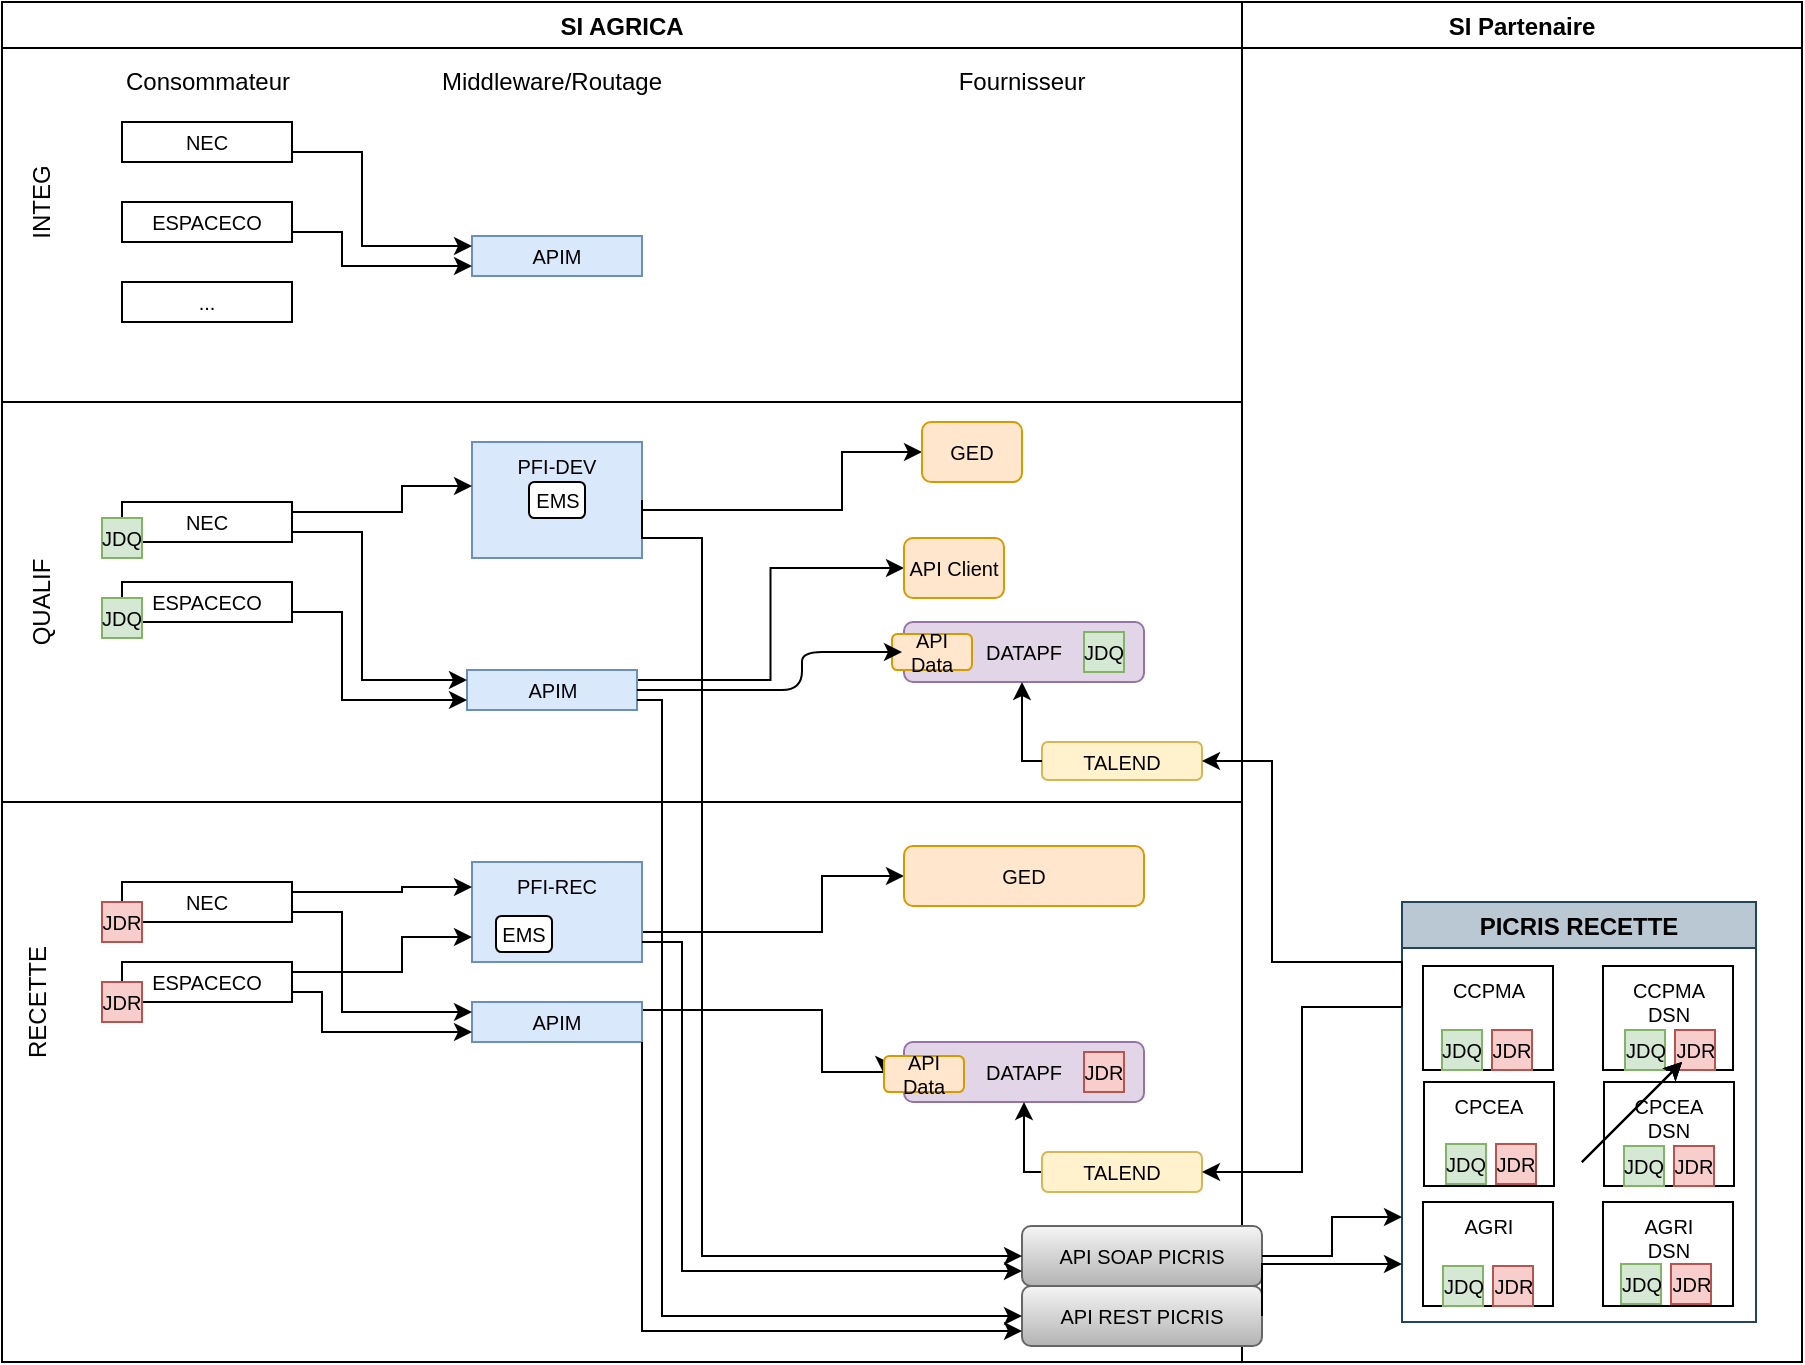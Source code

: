 <mxfile version="14.2.6" type="github">
  <diagram id="UtawWkkkuRNCDnRygqRu" name="Page-1">
    <mxGraphModel dx="1718" dy="937" grid="1" gridSize="10" guides="1" tooltips="1" connect="1" arrows="1" fold="1" page="1" pageScale="1" pageWidth="827" pageHeight="1169" math="0" shadow="0">
      <root>
        <mxCell id="0" />
        <mxCell id="1" parent="0" />
        <mxCell id="fi5G1cxpYTyHCKTgN4Be-5" value="SI AGRICA" style="swimlane;" parent="1" vertex="1">
          <mxGeometry x="10" width="620" height="680" as="geometry" />
        </mxCell>
        <mxCell id="fi5G1cxpYTyHCKTgN4Be-16" value="RECETTE" style="text;html=1;strokeColor=none;fillColor=none;align=center;verticalAlign=middle;whiteSpace=wrap;rounded=0;rotation=-90;" parent="fi5G1cxpYTyHCKTgN4Be-5" vertex="1">
          <mxGeometry x="-2" y="490" width="40" height="20" as="geometry" />
        </mxCell>
        <mxCell id="fi5G1cxpYTyHCKTgN4Be-17" value="QUALIF" style="text;html=1;strokeColor=none;fillColor=none;align=center;verticalAlign=middle;whiteSpace=wrap;rounded=0;rotation=-90;" parent="fi5G1cxpYTyHCKTgN4Be-5" vertex="1">
          <mxGeometry y="290" width="40" height="20" as="geometry" />
        </mxCell>
        <mxCell id="fi5G1cxpYTyHCKTgN4Be-38" value="INTEG" style="text;html=1;strokeColor=none;fillColor=none;align=center;verticalAlign=middle;whiteSpace=wrap;rounded=0;rotation=-90;" parent="fi5G1cxpYTyHCKTgN4Be-5" vertex="1">
          <mxGeometry y="90" width="40" height="20" as="geometry" />
        </mxCell>
        <mxCell id="fi5G1cxpYTyHCKTgN4Be-39" value="DATAPF" style="rounded=1;whiteSpace=wrap;html=1;fontSize=10;fillColor=#e1d5e7;strokeColor=#9673a6;" parent="fi5G1cxpYTyHCKTgN4Be-5" vertex="1">
          <mxGeometry x="451" y="310" width="120" height="30" as="geometry" />
        </mxCell>
        <mxCell id="fi5G1cxpYTyHCKTgN4Be-114" style="edgeStyle=orthogonalEdgeStyle;rounded=0;orthogonalLoop=1;jettySize=auto;html=1;entryX=0;entryY=0.5;entryDx=0;entryDy=0;fontSize=10;exitX=1;exitY=0.25;exitDx=0;exitDy=0;" parent="fi5G1cxpYTyHCKTgN4Be-5" source="fi5G1cxpYTyHCKTgN4Be-41" target="fi5G1cxpYTyHCKTgN4Be-56" edge="1">
          <mxGeometry relative="1" as="geometry">
            <Array as="points">
              <mxPoint x="320" y="254" />
              <mxPoint x="420" y="254" />
              <mxPoint x="420" y="225" />
            </Array>
          </mxGeometry>
        </mxCell>
        <mxCell id="fi5G1cxpYTyHCKTgN4Be-41" value="PFI-DEV" style="rounded=0;whiteSpace=wrap;html=1;fontSize=10;fillColor=#dae8fc;strokeColor=#6c8ebf;verticalAlign=top;" parent="fi5G1cxpYTyHCKTgN4Be-5" vertex="1">
          <mxGeometry x="235" y="220" width="85" height="58" as="geometry" />
        </mxCell>
        <mxCell id="fi5G1cxpYTyHCKTgN4Be-115" style="edgeStyle=orthogonalEdgeStyle;rounded=0;orthogonalLoop=1;jettySize=auto;html=1;entryX=0;entryY=0.5;entryDx=0;entryDy=0;fontSize=10;exitX=1;exitY=0.25;exitDx=0;exitDy=0;" parent="fi5G1cxpYTyHCKTgN4Be-5" source="fi5G1cxpYTyHCKTgN4Be-42" target="fi5G1cxpYTyHCKTgN4Be-61" edge="1">
          <mxGeometry relative="1" as="geometry">
            <mxPoint x="320" y="460" as="sourcePoint" />
            <Array as="points">
              <mxPoint x="410" y="465" />
              <mxPoint x="410" y="437" />
            </Array>
          </mxGeometry>
        </mxCell>
        <mxCell id="fi5G1cxpYTyHCKTgN4Be-42" value="PFI-REC" style="rounded=0;whiteSpace=wrap;html=1;fontSize=10;fillColor=#dae8fc;strokeColor=#6c8ebf;verticalAlign=top;" parent="fi5G1cxpYTyHCKTgN4Be-5" vertex="1">
          <mxGeometry x="235" y="430" width="85" height="50" as="geometry" />
        </mxCell>
        <mxCell id="iJ6u3aECMBL3vNw7YUmj-19" style="edgeStyle=orthogonalEdgeStyle;rounded=0;orthogonalLoop=1;jettySize=auto;html=1;exitX=1;exitY=0.25;exitDx=0;exitDy=0;entryX=0;entryY=0.5;entryDx=0;entryDy=0;" edge="1" parent="fi5G1cxpYTyHCKTgN4Be-5" source="fi5G1cxpYTyHCKTgN4Be-43" target="iJ6u3aECMBL3vNw7YUmj-5">
          <mxGeometry relative="1" as="geometry" />
        </mxCell>
        <mxCell id="fi5G1cxpYTyHCKTgN4Be-43" value="APIM" style="rounded=0;whiteSpace=wrap;html=1;fontSize=10;fillColor=#dae8fc;strokeColor=#6c8ebf;" parent="fi5G1cxpYTyHCKTgN4Be-5" vertex="1">
          <mxGeometry x="232.5" y="334" width="85" height="20" as="geometry" />
        </mxCell>
        <mxCell id="fi5G1cxpYTyHCKTgN4Be-81" style="edgeStyle=orthogonalEdgeStyle;rounded=0;orthogonalLoop=1;jettySize=auto;html=1;entryX=0;entryY=0.5;entryDx=0;entryDy=0;fontSize=10;exitX=1;exitY=0;exitDx=0;exitDy=0;exitPerimeter=0;" parent="fi5G1cxpYTyHCKTgN4Be-5" target="iJ6u3aECMBL3vNw7YUmj-12" edge="1">
          <mxGeometry relative="1" as="geometry">
            <mxPoint x="320" y="504" as="sourcePoint" />
            <mxPoint x="430" y="489" as="targetPoint" />
            <Array as="points">
              <mxPoint x="410" y="504" />
              <mxPoint x="410" y="535" />
            </Array>
          </mxGeometry>
        </mxCell>
        <mxCell id="fi5G1cxpYTyHCKTgN4Be-44" value="APIM" style="rounded=0;whiteSpace=wrap;html=1;fontSize=10;fillColor=#dae8fc;strokeColor=#6c8ebf;" parent="fi5G1cxpYTyHCKTgN4Be-5" vertex="1">
          <mxGeometry x="235" y="500" width="85" height="20" as="geometry" />
        </mxCell>
        <mxCell id="fi5G1cxpYTyHCKTgN4Be-46" value="APIM" style="rounded=0;whiteSpace=wrap;html=1;fontSize=10;fillColor=#dae8fc;strokeColor=#6c8ebf;" parent="fi5G1cxpYTyHCKTgN4Be-5" vertex="1">
          <mxGeometry x="235" y="117" width="85" height="20" as="geometry" />
        </mxCell>
        <mxCell id="fi5G1cxpYTyHCKTgN4Be-105" style="edgeStyle=orthogonalEdgeStyle;rounded=0;orthogonalLoop=1;jettySize=auto;html=1;entryX=0;entryY=0.25;entryDx=0;entryDy=0;fontSize=10;exitX=1;exitY=0.75;exitDx=0;exitDy=0;" parent="fi5G1cxpYTyHCKTgN4Be-5" source="fi5G1cxpYTyHCKTgN4Be-47" target="fi5G1cxpYTyHCKTgN4Be-46" edge="1">
          <mxGeometry relative="1" as="geometry">
            <Array as="points">
              <mxPoint x="180" y="75" />
              <mxPoint x="180" y="122" />
            </Array>
          </mxGeometry>
        </mxCell>
        <mxCell id="fi5G1cxpYTyHCKTgN4Be-47" value="NEC" style="rounded=0;whiteSpace=wrap;html=1;fontSize=10;" parent="fi5G1cxpYTyHCKTgN4Be-5" vertex="1">
          <mxGeometry x="60" y="60" width="85" height="20" as="geometry" />
        </mxCell>
        <mxCell id="fi5G1cxpYTyHCKTgN4Be-103" style="edgeStyle=orthogonalEdgeStyle;rounded=0;orthogonalLoop=1;jettySize=auto;html=1;entryX=0;entryY=0.75;entryDx=0;entryDy=0;fontSize=10;exitX=1;exitY=0.75;exitDx=0;exitDy=0;" parent="fi5G1cxpYTyHCKTgN4Be-5" source="fi5G1cxpYTyHCKTgN4Be-48" target="fi5G1cxpYTyHCKTgN4Be-46" edge="1">
          <mxGeometry relative="1" as="geometry">
            <Array as="points">
              <mxPoint x="170" y="115" />
              <mxPoint x="170" y="132" />
            </Array>
          </mxGeometry>
        </mxCell>
        <mxCell id="fi5G1cxpYTyHCKTgN4Be-48" value="ESPACECO" style="rounded=0;whiteSpace=wrap;html=1;fontSize=10;" parent="fi5G1cxpYTyHCKTgN4Be-5" vertex="1">
          <mxGeometry x="60" y="100" width="85" height="20" as="geometry" />
        </mxCell>
        <mxCell id="fi5G1cxpYTyHCKTgN4Be-49" value="..." style="rounded=0;whiteSpace=wrap;html=1;fontSize=10;" parent="fi5G1cxpYTyHCKTgN4Be-5" vertex="1">
          <mxGeometry x="60" y="140" width="85" height="20" as="geometry" />
        </mxCell>
        <mxCell id="fi5G1cxpYTyHCKTgN4Be-106" style="edgeStyle=orthogonalEdgeStyle;rounded=0;orthogonalLoop=1;jettySize=auto;html=1;fontSize=10;exitX=1;exitY=0.25;exitDx=0;exitDy=0;" parent="fi5G1cxpYTyHCKTgN4Be-5" source="fi5G1cxpYTyHCKTgN4Be-50" edge="1">
          <mxGeometry relative="1" as="geometry">
            <Array as="points">
              <mxPoint x="200" y="255" />
              <mxPoint x="200" y="242" />
            </Array>
            <mxPoint x="235" y="242" as="targetPoint" />
          </mxGeometry>
        </mxCell>
        <mxCell id="fi5G1cxpYTyHCKTgN4Be-50" value="NEC" style="rounded=0;whiteSpace=wrap;html=1;fontSize=10;" parent="fi5G1cxpYTyHCKTgN4Be-5" vertex="1">
          <mxGeometry x="60" y="250" width="85" height="20" as="geometry" />
        </mxCell>
        <mxCell id="fi5G1cxpYTyHCKTgN4Be-109" style="edgeStyle=orthogonalEdgeStyle;rounded=0;orthogonalLoop=1;jettySize=auto;html=1;entryX=0;entryY=0.75;entryDx=0;entryDy=0;fontSize=10;exitX=1;exitY=0.75;exitDx=0;exitDy=0;" parent="fi5G1cxpYTyHCKTgN4Be-5" source="fi5G1cxpYTyHCKTgN4Be-51" target="fi5G1cxpYTyHCKTgN4Be-43" edge="1">
          <mxGeometry relative="1" as="geometry">
            <Array as="points">
              <mxPoint x="170" y="305" />
              <mxPoint x="170" y="349" />
            </Array>
          </mxGeometry>
        </mxCell>
        <mxCell id="fi5G1cxpYTyHCKTgN4Be-51" value="ESPACECO" style="rounded=0;whiteSpace=wrap;html=1;fontSize=10;" parent="fi5G1cxpYTyHCKTgN4Be-5" vertex="1">
          <mxGeometry x="60" y="290" width="85" height="20" as="geometry" />
        </mxCell>
        <mxCell id="fi5G1cxpYTyHCKTgN4Be-110" style="edgeStyle=orthogonalEdgeStyle;rounded=0;orthogonalLoop=1;jettySize=auto;html=1;entryX=0;entryY=0.25;entryDx=0;entryDy=0;fontSize=10;exitX=1;exitY=0.25;exitDx=0;exitDy=0;" parent="fi5G1cxpYTyHCKTgN4Be-5" source="fi5G1cxpYTyHCKTgN4Be-53" target="fi5G1cxpYTyHCKTgN4Be-42" edge="1">
          <mxGeometry relative="1" as="geometry">
            <Array as="points">
              <mxPoint x="200" y="445" />
              <mxPoint x="200" y="443" />
            </Array>
          </mxGeometry>
        </mxCell>
        <mxCell id="fi5G1cxpYTyHCKTgN4Be-112" style="edgeStyle=orthogonalEdgeStyle;rounded=0;orthogonalLoop=1;jettySize=auto;html=1;entryX=0;entryY=0.25;entryDx=0;entryDy=0;fontSize=10;exitX=1;exitY=0.75;exitDx=0;exitDy=0;" parent="fi5G1cxpYTyHCKTgN4Be-5" source="fi5G1cxpYTyHCKTgN4Be-53" target="fi5G1cxpYTyHCKTgN4Be-44" edge="1">
          <mxGeometry relative="1" as="geometry">
            <mxPoint x="150" y="450" as="sourcePoint" />
            <Array as="points">
              <mxPoint x="170" y="455" />
              <mxPoint x="170" y="505" />
            </Array>
          </mxGeometry>
        </mxCell>
        <mxCell id="fi5G1cxpYTyHCKTgN4Be-53" value="NEC" style="rounded=0;whiteSpace=wrap;html=1;fontSize=10;" parent="fi5G1cxpYTyHCKTgN4Be-5" vertex="1">
          <mxGeometry x="60" y="440" width="85" height="20" as="geometry" />
        </mxCell>
        <mxCell id="fi5G1cxpYTyHCKTgN4Be-111" style="edgeStyle=orthogonalEdgeStyle;rounded=0;orthogonalLoop=1;jettySize=auto;html=1;entryX=0;entryY=0.75;entryDx=0;entryDy=0;fontSize=10;exitX=1;exitY=0.25;exitDx=0;exitDy=0;" parent="fi5G1cxpYTyHCKTgN4Be-5" source="fi5G1cxpYTyHCKTgN4Be-54" target="fi5G1cxpYTyHCKTgN4Be-42" edge="1">
          <mxGeometry relative="1" as="geometry">
            <Array as="points">
              <mxPoint x="200" y="485" />
              <mxPoint x="200" y="468" />
            </Array>
          </mxGeometry>
        </mxCell>
        <mxCell id="fi5G1cxpYTyHCKTgN4Be-113" style="edgeStyle=orthogonalEdgeStyle;rounded=0;orthogonalLoop=1;jettySize=auto;html=1;entryX=0;entryY=0.75;entryDx=0;entryDy=0;fontSize=10;exitX=1;exitY=0.75;exitDx=0;exitDy=0;" parent="fi5G1cxpYTyHCKTgN4Be-5" source="fi5G1cxpYTyHCKTgN4Be-54" target="fi5G1cxpYTyHCKTgN4Be-44" edge="1">
          <mxGeometry relative="1" as="geometry">
            <Array as="points">
              <mxPoint x="160" y="495" />
              <mxPoint x="160" y="515" />
            </Array>
          </mxGeometry>
        </mxCell>
        <mxCell id="fi5G1cxpYTyHCKTgN4Be-54" value="ESPACECO" style="rounded=0;whiteSpace=wrap;html=1;fontSize=10;" parent="fi5G1cxpYTyHCKTgN4Be-5" vertex="1">
          <mxGeometry x="60" y="480" width="85" height="20" as="geometry" />
        </mxCell>
        <mxCell id="fi5G1cxpYTyHCKTgN4Be-56" value="GED" style="rounded=1;whiteSpace=wrap;html=1;fontSize=10;fillColor=#ffe6cc;strokeColor=#d79b00;" parent="fi5G1cxpYTyHCKTgN4Be-5" vertex="1">
          <mxGeometry x="460" y="210" width="50" height="30" as="geometry" />
        </mxCell>
        <mxCell id="fi5G1cxpYTyHCKTgN4Be-60" value="DATAPF" style="rounded=1;whiteSpace=wrap;html=1;fontSize=10;fillColor=#e1d5e7;strokeColor=#9673a6;" parent="fi5G1cxpYTyHCKTgN4Be-5" vertex="1">
          <mxGeometry x="451" y="520" width="120" height="30" as="geometry" />
        </mxCell>
        <mxCell id="fi5G1cxpYTyHCKTgN4Be-61" value="GED" style="rounded=1;whiteSpace=wrap;html=1;fontSize=10;fillColor=#ffe6cc;strokeColor=#d79b00;" parent="fi5G1cxpYTyHCKTgN4Be-5" vertex="1">
          <mxGeometry x="451" y="422" width="120" height="30" as="geometry" />
        </mxCell>
        <mxCell id="fi5G1cxpYTyHCKTgN4Be-95" value="JDQ" style="rounded=0;whiteSpace=wrap;html=1;fontSize=10;fillColor=#d5e8d4;strokeColor=#82b366;" parent="fi5G1cxpYTyHCKTgN4Be-5" vertex="1">
          <mxGeometry x="541" y="315" width="20" height="20" as="geometry" />
        </mxCell>
        <mxCell id="fi5G1cxpYTyHCKTgN4Be-96" value="JDR" style="rounded=0;whiteSpace=wrap;html=1;fontSize=10;fillColor=#f8cecc;strokeColor=#b85450;" parent="fi5G1cxpYTyHCKTgN4Be-5" vertex="1">
          <mxGeometry x="541" y="525" width="20" height="20" as="geometry" />
        </mxCell>
        <mxCell id="fi5G1cxpYTyHCKTgN4Be-97" value="JDQ" style="rounded=0;whiteSpace=wrap;html=1;fontSize=10;fillColor=#d5e8d4;strokeColor=#82b366;" parent="fi5G1cxpYTyHCKTgN4Be-5" vertex="1">
          <mxGeometry x="50" y="258" width="20" height="20" as="geometry" />
        </mxCell>
        <mxCell id="fi5G1cxpYTyHCKTgN4Be-98" value="JDQ" style="rounded=0;whiteSpace=wrap;html=1;fontSize=10;fillColor=#d5e8d4;strokeColor=#82b366;" parent="fi5G1cxpYTyHCKTgN4Be-5" vertex="1">
          <mxGeometry x="50" y="298" width="20" height="20" as="geometry" />
        </mxCell>
        <mxCell id="fi5G1cxpYTyHCKTgN4Be-99" value="JDR" style="rounded=0;whiteSpace=wrap;html=1;fontSize=10;fillColor=#f8cecc;strokeColor=#b85450;" parent="fi5G1cxpYTyHCKTgN4Be-5" vertex="1">
          <mxGeometry x="50" y="450" width="20" height="20" as="geometry" />
        </mxCell>
        <mxCell id="fi5G1cxpYTyHCKTgN4Be-100" value="JDR" style="rounded=0;whiteSpace=wrap;html=1;fontSize=10;fillColor=#f8cecc;strokeColor=#b85450;" parent="fi5G1cxpYTyHCKTgN4Be-5" vertex="1">
          <mxGeometry x="50" y="490" width="20" height="20" as="geometry" />
        </mxCell>
        <mxCell id="fi5G1cxpYTyHCKTgN4Be-107" style="edgeStyle=orthogonalEdgeStyle;rounded=0;orthogonalLoop=1;jettySize=auto;html=1;fontSize=10;entryX=0;entryY=0.25;entryDx=0;entryDy=0;exitX=1;exitY=0.75;exitDx=0;exitDy=0;" parent="fi5G1cxpYTyHCKTgN4Be-5" source="fi5G1cxpYTyHCKTgN4Be-50" target="fi5G1cxpYTyHCKTgN4Be-43" edge="1">
          <mxGeometry relative="1" as="geometry">
            <mxPoint x="230" y="300" as="targetPoint" />
            <Array as="points">
              <mxPoint x="180" y="265" />
              <mxPoint x="180" y="339" />
            </Array>
          </mxGeometry>
        </mxCell>
        <mxCell id="BkkZDHYC6QuZQfSpvtJa-2" value="Consommateur" style="text;html=1;strokeColor=none;fillColor=none;align=center;verticalAlign=middle;whiteSpace=wrap;rounded=0;" parent="fi5G1cxpYTyHCKTgN4Be-5" vertex="1">
          <mxGeometry x="77.5" y="30" width="50" height="20" as="geometry" />
        </mxCell>
        <mxCell id="BkkZDHYC6QuZQfSpvtJa-3" value="Middleware/Routage" style="text;html=1;strokeColor=none;fillColor=none;align=center;verticalAlign=middle;whiteSpace=wrap;rounded=0;" parent="fi5G1cxpYTyHCKTgN4Be-5" vertex="1">
          <mxGeometry x="250" y="30" width="50" height="20" as="geometry" />
        </mxCell>
        <mxCell id="BkkZDHYC6QuZQfSpvtJa-4" value="Fournisseur" style="text;html=1;strokeColor=none;fillColor=none;align=center;verticalAlign=middle;whiteSpace=wrap;rounded=0;" parent="fi5G1cxpYTyHCKTgN4Be-5" vertex="1">
          <mxGeometry x="485" y="30" width="50" height="20" as="geometry" />
        </mxCell>
        <mxCell id="C6QLfUmNTLj8EmhHEYac-1" value="TALEND" style="rounded=1;whiteSpace=wrap;html=1;fontSize=10;fillColor=#fff2cc;strokeColor=#d6b656;" parent="fi5G1cxpYTyHCKTgN4Be-5" vertex="1">
          <mxGeometry x="520" y="370" width="80" height="19" as="geometry" />
        </mxCell>
        <mxCell id="iJ6u3aECMBL3vNw7YUmj-10" style="edgeStyle=orthogonalEdgeStyle;rounded=0;orthogonalLoop=1;jettySize=auto;html=1;exitX=0;exitY=0.5;exitDx=0;exitDy=0;entryX=0.5;entryY=1;entryDx=0;entryDy=0;" edge="1" parent="fi5G1cxpYTyHCKTgN4Be-5" source="C6QLfUmNTLj8EmhHEYac-2" target="fi5G1cxpYTyHCKTgN4Be-60">
          <mxGeometry relative="1" as="geometry" />
        </mxCell>
        <mxCell id="C6QLfUmNTLj8EmhHEYac-2" value="TALEND" style="rounded=1;whiteSpace=wrap;html=1;fontSize=10;fillColor=#fff2cc;strokeColor=#d6b656;" parent="fi5G1cxpYTyHCKTgN4Be-5" vertex="1">
          <mxGeometry x="520" y="575" width="80" height="20" as="geometry" />
        </mxCell>
        <mxCell id="C6QLfUmNTLj8EmhHEYac-15" value="EMS" style="rounded=1;whiteSpace=wrap;html=1;fontSize=10;" parent="fi5G1cxpYTyHCKTgN4Be-5" vertex="1">
          <mxGeometry x="263.5" y="240" width="28" height="18" as="geometry" />
        </mxCell>
        <mxCell id="C6QLfUmNTLj8EmhHEYac-16" value="EMS" style="rounded=1;whiteSpace=wrap;html=1;fontSize=10;" parent="fi5G1cxpYTyHCKTgN4Be-5" vertex="1">
          <mxGeometry x="247" y="457" width="28" height="18" as="geometry" />
        </mxCell>
        <mxCell id="iJ6u3aECMBL3vNw7YUmj-3" value="API Data" style="rounded=1;whiteSpace=wrap;html=1;fontSize=10;fillColor=#ffe6cc;strokeColor=#d79b00;" vertex="1" parent="fi5G1cxpYTyHCKTgN4Be-5">
          <mxGeometry x="445" y="316" width="40" height="18" as="geometry" />
        </mxCell>
        <mxCell id="iJ6u3aECMBL3vNw7YUmj-5" value="API Client" style="rounded=1;whiteSpace=wrap;html=1;fontSize=10;fillColor=#ffe6cc;strokeColor=#d79b00;" vertex="1" parent="fi5G1cxpYTyHCKTgN4Be-5">
          <mxGeometry x="451" y="268" width="50" height="30" as="geometry" />
        </mxCell>
        <mxCell id="iJ6u3aECMBL3vNw7YUmj-11" style="edgeStyle=orthogonalEdgeStyle;rounded=0;orthogonalLoop=1;jettySize=auto;html=1;exitX=0;exitY=0.5;exitDx=0;exitDy=0;" edge="1" parent="fi5G1cxpYTyHCKTgN4Be-5" source="C6QLfUmNTLj8EmhHEYac-1">
          <mxGeometry relative="1" as="geometry">
            <mxPoint x="494" y="389" as="sourcePoint" />
            <mxPoint x="510" y="340" as="targetPoint" />
            <Array as="points">
              <mxPoint x="510" y="380" />
            </Array>
          </mxGeometry>
        </mxCell>
        <mxCell id="iJ6u3aECMBL3vNw7YUmj-12" value="API Data" style="rounded=1;whiteSpace=wrap;html=1;fontSize=10;fillColor=#ffe6cc;strokeColor=#d79b00;" vertex="1" parent="fi5G1cxpYTyHCKTgN4Be-5">
          <mxGeometry x="441" y="527" width="40" height="18" as="geometry" />
        </mxCell>
        <mxCell id="iJ6u3aECMBL3vNw7YUmj-21" value="" style="endArrow=classic;html=1;exitX=1;exitY=0.5;exitDx=0;exitDy=0;edgeStyle=orthogonalEdgeStyle;entryX=0.125;entryY=0.5;entryDx=0;entryDy=0;entryPerimeter=0;" edge="1" parent="fi5G1cxpYTyHCKTgN4Be-5" source="fi5G1cxpYTyHCKTgN4Be-43" target="iJ6u3aECMBL3vNw7YUmj-3">
          <mxGeometry width="50" height="50" relative="1" as="geometry">
            <mxPoint x="379" y="390" as="sourcePoint" />
            <mxPoint x="440" y="325" as="targetPoint" />
            <Array as="points">
              <mxPoint x="400" y="344" />
              <mxPoint x="400" y="325" />
            </Array>
          </mxGeometry>
        </mxCell>
        <mxCell id="fi5G1cxpYTyHCKTgN4Be-6" value="SI Partenaire" style="swimlane;" parent="1" vertex="1">
          <mxGeometry x="630" width="280" height="680" as="geometry" />
        </mxCell>
        <mxCell id="fi5G1cxpYTyHCKTgN4Be-8" value="PICRIS RECETTE" style="swimlane;fillColor=#bac8d3;strokeColor=#23445d;" parent="fi5G1cxpYTyHCKTgN4Be-6" vertex="1">
          <mxGeometry x="80" y="450" width="177" height="210" as="geometry">
            <mxRectangle x="42" y="80" width="120" height="23" as="alternateBounds" />
          </mxGeometry>
        </mxCell>
        <mxCell id="fi5G1cxpYTyHCKTgN4Be-63" value="CCPMA" style="rounded=0;whiteSpace=wrap;html=1;fontSize=10;verticalAlign=top;" parent="fi5G1cxpYTyHCKTgN4Be-8" vertex="1">
          <mxGeometry x="10.5" y="32" width="65" height="52" as="geometry" />
        </mxCell>
        <mxCell id="fi5G1cxpYTyHCKTgN4Be-65" value="&lt;div&gt;CCPMA&lt;/div&gt;&lt;div&gt;DSN&lt;/div&gt;" style="rounded=0;whiteSpace=wrap;html=1;fontSize=10;verticalAlign=top;" parent="fi5G1cxpYTyHCKTgN4Be-8" vertex="1">
          <mxGeometry x="100.5" y="32" width="65" height="52" as="geometry" />
        </mxCell>
        <mxCell id="fi5G1cxpYTyHCKTgN4Be-66" value="CPCEA" style="rounded=0;whiteSpace=wrap;html=1;fontSize=10;verticalAlign=top;" parent="fi5G1cxpYTyHCKTgN4Be-8" vertex="1">
          <mxGeometry x="11" y="90" width="65" height="52" as="geometry" />
        </mxCell>
        <mxCell id="fi5G1cxpYTyHCKTgN4Be-67" value="&lt;div&gt;CPCEA&lt;/div&gt;&lt;div&gt;DSN&lt;/div&gt;" style="rounded=0;whiteSpace=wrap;html=1;fontSize=10;verticalAlign=top;" parent="fi5G1cxpYTyHCKTgN4Be-8" vertex="1">
          <mxGeometry x="101" y="90" width="65" height="52" as="geometry" />
        </mxCell>
        <mxCell id="fi5G1cxpYTyHCKTgN4Be-68" value="AGRI" style="rounded=0;whiteSpace=wrap;html=1;fontSize=10;verticalAlign=top;" parent="fi5G1cxpYTyHCKTgN4Be-8" vertex="1">
          <mxGeometry x="10.5" y="150" width="65" height="52" as="geometry" />
        </mxCell>
        <mxCell id="fi5G1cxpYTyHCKTgN4Be-69" value="&lt;div&gt;AGRI&lt;/div&gt;&lt;div&gt;DSN&lt;/div&gt;" style="rounded=0;whiteSpace=wrap;html=1;fontSize=10;verticalAlign=top;" parent="fi5G1cxpYTyHCKTgN4Be-8" vertex="1">
          <mxGeometry x="100.5" y="150" width="65" height="52" as="geometry" />
        </mxCell>
        <mxCell id="fi5G1cxpYTyHCKTgN4Be-82" value="JDQ" style="rounded=0;whiteSpace=wrap;html=1;fontSize=10;fillColor=#d5e8d4;strokeColor=#82b366;" parent="fi5G1cxpYTyHCKTgN4Be-8" vertex="1">
          <mxGeometry x="20" y="64" width="20" height="20" as="geometry" />
        </mxCell>
        <mxCell id="fi5G1cxpYTyHCKTgN4Be-83" value="JDR" style="rounded=0;whiteSpace=wrap;html=1;fontSize=10;fillColor=#f8cecc;strokeColor=#b85450;" parent="fi5G1cxpYTyHCKTgN4Be-8" vertex="1">
          <mxGeometry x="45" y="64" width="20" height="20" as="geometry" />
        </mxCell>
        <mxCell id="fi5G1cxpYTyHCKTgN4Be-85" value="JDQ" style="rounded=0;whiteSpace=wrap;html=1;fontSize=10;fillColor=#d5e8d4;strokeColor=#82b366;" parent="fi5G1cxpYTyHCKTgN4Be-8" vertex="1">
          <mxGeometry x="111.5" y="64" width="20" height="20" as="geometry" />
        </mxCell>
        <mxCell id="fi5G1cxpYTyHCKTgN4Be-86" value="JDR" style="rounded=0;whiteSpace=wrap;html=1;fontSize=10;fillColor=#f8cecc;strokeColor=#b85450;" parent="fi5G1cxpYTyHCKTgN4Be-8" vertex="1">
          <mxGeometry x="136.5" y="64" width="20" height="20" as="geometry" />
        </mxCell>
        <mxCell id="fi5G1cxpYTyHCKTgN4Be-87" value="JDQ" style="rounded=0;whiteSpace=wrap;html=1;fontSize=10;fillColor=#d5e8d4;strokeColor=#82b366;" parent="fi5G1cxpYTyHCKTgN4Be-8" vertex="1">
          <mxGeometry x="22" y="121" width="20" height="20" as="geometry" />
        </mxCell>
        <mxCell id="fi5G1cxpYTyHCKTgN4Be-88" value="JDR" style="rounded=0;whiteSpace=wrap;html=1;fontSize=10;fillColor=#f8cecc;strokeColor=#b85450;" parent="fi5G1cxpYTyHCKTgN4Be-8" vertex="1">
          <mxGeometry x="47" y="121" width="20" height="20" as="geometry" />
        </mxCell>
        <mxCell id="fi5G1cxpYTyHCKTgN4Be-89" value="JDQ" style="rounded=0;whiteSpace=wrap;html=1;fontSize=10;fillColor=#d5e8d4;strokeColor=#82b366;" parent="fi5G1cxpYTyHCKTgN4Be-8" vertex="1">
          <mxGeometry x="111" y="122" width="20" height="20" as="geometry" />
        </mxCell>
        <mxCell id="fi5G1cxpYTyHCKTgN4Be-90" value="JDR" style="rounded=0;whiteSpace=wrap;html=1;fontSize=10;fillColor=#f8cecc;strokeColor=#b85450;" parent="fi5G1cxpYTyHCKTgN4Be-8" vertex="1">
          <mxGeometry x="136" y="122" width="20" height="20" as="geometry" />
        </mxCell>
        <mxCell id="fi5G1cxpYTyHCKTgN4Be-91" value="JDQ" style="rounded=0;whiteSpace=wrap;html=1;fontSize=10;fillColor=#d5e8d4;strokeColor=#82b366;" parent="fi5G1cxpYTyHCKTgN4Be-8" vertex="1">
          <mxGeometry x="20.5" y="182" width="20" height="20" as="geometry" />
        </mxCell>
        <mxCell id="fi5G1cxpYTyHCKTgN4Be-92" value="JDR" style="rounded=0;whiteSpace=wrap;html=1;fontSize=10;fillColor=#f8cecc;strokeColor=#b85450;" parent="fi5G1cxpYTyHCKTgN4Be-8" vertex="1">
          <mxGeometry x="45.5" y="182" width="20" height="20" as="geometry" />
        </mxCell>
        <mxCell id="fi5G1cxpYTyHCKTgN4Be-93" value="JDQ" style="rounded=0;whiteSpace=wrap;html=1;fontSize=10;fillColor=#d5e8d4;strokeColor=#82b366;" parent="fi5G1cxpYTyHCKTgN4Be-8" vertex="1">
          <mxGeometry x="109.5" y="181" width="20" height="20" as="geometry" />
        </mxCell>
        <mxCell id="fi5G1cxpYTyHCKTgN4Be-94" value="JDR" style="rounded=0;whiteSpace=wrap;html=1;fontSize=10;fillColor=#f8cecc;strokeColor=#b85450;" parent="fi5G1cxpYTyHCKTgN4Be-8" vertex="1">
          <mxGeometry x="134.5" y="181" width="20" height="20" as="geometry" />
        </mxCell>
        <mxCell id="fi5G1cxpYTyHCKTgN4Be-70" value="API REST PICRIS" style="rounded=1;whiteSpace=wrap;html=1;fontSize=10;gradientColor=#b3b3b3;fillColor=#f5f5f5;strokeColor=#666666;" parent="fi5G1cxpYTyHCKTgN4Be-6" vertex="1">
          <mxGeometry x="-110" y="642" width="120" height="30" as="geometry" />
        </mxCell>
        <mxCell id="fi5G1cxpYTyHCKTgN4Be-62" value="API SOAP PICRIS" style="rounded=1;whiteSpace=wrap;html=1;fontSize=10;gradientColor=#b3b3b3;fillColor=#f5f5f5;strokeColor=#666666;" parent="fi5G1cxpYTyHCKTgN4Be-6" vertex="1">
          <mxGeometry x="-110" y="612" width="120" height="30" as="geometry" />
        </mxCell>
        <mxCell id="fi5G1cxpYTyHCKTgN4Be-74" style="edgeStyle=orthogonalEdgeStyle;rounded=0;orthogonalLoop=1;jettySize=auto;html=1;fontSize=10;exitX=1;exitY=0.5;exitDx=0;exitDy=0;entryX=0;entryY=0.75;entryDx=0;entryDy=0;" parent="fi5G1cxpYTyHCKTgN4Be-6" source="fi5G1cxpYTyHCKTgN4Be-62" target="fi5G1cxpYTyHCKTgN4Be-8" edge="1">
          <mxGeometry relative="1" as="geometry">
            <mxPoint x="70" y="440" as="targetPoint" />
            <mxPoint x="63" y="540" as="sourcePoint" />
          </mxGeometry>
        </mxCell>
        <mxCell id="fi5G1cxpYTyHCKTgN4Be-15" value="" style="endArrow=none;html=1;" parent="1" edge="1">
          <mxGeometry width="50" height="50" relative="1" as="geometry">
            <mxPoint x="10" y="400" as="sourcePoint" />
            <mxPoint x="630" y="400" as="targetPoint" />
            <Array as="points" />
          </mxGeometry>
        </mxCell>
        <mxCell id="fi5G1cxpYTyHCKTgN4Be-37" value="" style="endArrow=none;html=1;fontSize=10;" parent="1" edge="1">
          <mxGeometry width="50" height="50" relative="1" as="geometry">
            <mxPoint x="10" y="200" as="sourcePoint" />
            <mxPoint x="630" y="200" as="targetPoint" />
          </mxGeometry>
        </mxCell>
        <mxCell id="fi5G1cxpYTyHCKTgN4Be-75" style="edgeStyle=orthogonalEdgeStyle;rounded=0;orthogonalLoop=1;jettySize=auto;html=1;fontSize=10;exitX=1;exitY=0.5;exitDx=0;exitDy=0;" parent="1" source="fi5G1cxpYTyHCKTgN4Be-70" edge="1">
          <mxGeometry relative="1" as="geometry">
            <mxPoint x="710" y="631" as="targetPoint" />
            <Array as="points">
              <mxPoint x="710" y="631" />
            </Array>
            <mxPoint x="693" y="570" as="sourcePoint" />
          </mxGeometry>
        </mxCell>
        <mxCell id="fi5G1cxpYTyHCKTgN4Be-76" style="edgeStyle=orthogonalEdgeStyle;rounded=0;orthogonalLoop=1;jettySize=auto;html=1;entryX=0;entryY=0.5;entryDx=0;entryDy=0;fontSize=10;exitX=1;exitY=0.5;exitDx=0;exitDy=0;" parent="1" source="fi5G1cxpYTyHCKTgN4Be-41" target="fi5G1cxpYTyHCKTgN4Be-62" edge="1">
          <mxGeometry relative="1" as="geometry">
            <mxPoint x="320" y="268" as="sourcePoint" />
            <Array as="points">
              <mxPoint x="330" y="268" />
              <mxPoint x="360" y="268" />
              <mxPoint x="360" y="627" />
            </Array>
          </mxGeometry>
        </mxCell>
        <mxCell id="fi5G1cxpYTyHCKTgN4Be-77" style="edgeStyle=orthogonalEdgeStyle;rounded=0;orthogonalLoop=1;jettySize=auto;html=1;entryX=0;entryY=0.75;entryDx=0;entryDy=0;fontSize=10;" parent="1" source="fi5G1cxpYTyHCKTgN4Be-42" target="fi5G1cxpYTyHCKTgN4Be-62" edge="1">
          <mxGeometry relative="1" as="geometry">
            <Array as="points">
              <mxPoint x="350" y="470" />
              <mxPoint x="350" y="635" />
            </Array>
          </mxGeometry>
        </mxCell>
        <mxCell id="fi5G1cxpYTyHCKTgN4Be-78" style="edgeStyle=orthogonalEdgeStyle;rounded=0;orthogonalLoop=1;jettySize=auto;html=1;entryX=0;entryY=0.5;entryDx=0;entryDy=0;fontSize=10;exitX=1;exitY=0.75;exitDx=0;exitDy=0;" parent="1" source="fi5G1cxpYTyHCKTgN4Be-43" target="fi5G1cxpYTyHCKTgN4Be-70" edge="1">
          <mxGeometry relative="1" as="geometry">
            <mxPoint x="320" y="308" as="sourcePoint" />
            <Array as="points">
              <mxPoint x="340" y="349" />
              <mxPoint x="340" y="657" />
            </Array>
          </mxGeometry>
        </mxCell>
        <mxCell id="fi5G1cxpYTyHCKTgN4Be-79" style="edgeStyle=orthogonalEdgeStyle;rounded=0;orthogonalLoop=1;jettySize=auto;html=1;entryX=0;entryY=0.75;entryDx=0;entryDy=0;fontSize=10;" parent="1" source="fi5G1cxpYTyHCKTgN4Be-44" target="fi5G1cxpYTyHCKTgN4Be-70" edge="1">
          <mxGeometry relative="1" as="geometry">
            <Array as="points">
              <mxPoint x="330" y="665" />
            </Array>
          </mxGeometry>
        </mxCell>
        <mxCell id="C6QLfUmNTLj8EmhHEYac-5" style="edgeStyle=orthogonalEdgeStyle;rounded=0;orthogonalLoop=1;jettySize=auto;html=1;exitX=0;exitY=0.25;exitDx=0;exitDy=0;entryX=1;entryY=0.5;entryDx=0;entryDy=0;" parent="1" source="fi5G1cxpYTyHCKTgN4Be-8" target="C6QLfUmNTLj8EmhHEYac-1" edge="1">
          <mxGeometry relative="1" as="geometry">
            <Array as="points">
              <mxPoint x="710" y="480" />
              <mxPoint x="645" y="480" />
              <mxPoint x="645" y="380" />
            </Array>
          </mxGeometry>
        </mxCell>
        <mxCell id="C6QLfUmNTLj8EmhHEYac-8" style="edgeStyle=orthogonalEdgeStyle;rounded=0;orthogonalLoop=1;jettySize=auto;html=1;exitX=0;exitY=0.25;exitDx=0;exitDy=0;entryX=1;entryY=0.5;entryDx=0;entryDy=0;" parent="1" source="fi5G1cxpYTyHCKTgN4Be-8" target="C6QLfUmNTLj8EmhHEYac-2" edge="1">
          <mxGeometry relative="1" as="geometry">
            <mxPoint x="703" y="351" as="sourcePoint" />
            <mxPoint x="610" y="570" as="targetPoint" />
            <Array as="points">
              <mxPoint x="660" y="503" />
              <mxPoint x="660" y="585" />
            </Array>
          </mxGeometry>
        </mxCell>
        <mxCell id="iJ6u3aECMBL3vNw7YUmj-14" value="" style="endArrow=classic;html=1;" edge="1" parent="1">
          <mxGeometry width="50" height="50" relative="1" as="geometry">
            <mxPoint x="800" y="580" as="sourcePoint" />
            <mxPoint x="850" y="530" as="targetPoint" />
          </mxGeometry>
        </mxCell>
        <mxCell id="iJ6u3aECMBL3vNw7YUmj-16" value="" style="endArrow=classic;html=1;" edge="1" parent="1">
          <mxGeometry width="50" height="50" relative="1" as="geometry">
            <mxPoint x="800" y="580" as="sourcePoint" />
            <mxPoint x="850" y="530" as="targetPoint" />
          </mxGeometry>
        </mxCell>
        <mxCell id="iJ6u3aECMBL3vNw7YUmj-18" value="" style="endArrow=classic;html=1;" edge="1" parent="1">
          <mxGeometry width="50" height="50" relative="1" as="geometry">
            <mxPoint x="800" y="580" as="sourcePoint" />
            <mxPoint x="850" y="530" as="targetPoint" />
          </mxGeometry>
        </mxCell>
      </root>
    </mxGraphModel>
  </diagram>
</mxfile>
